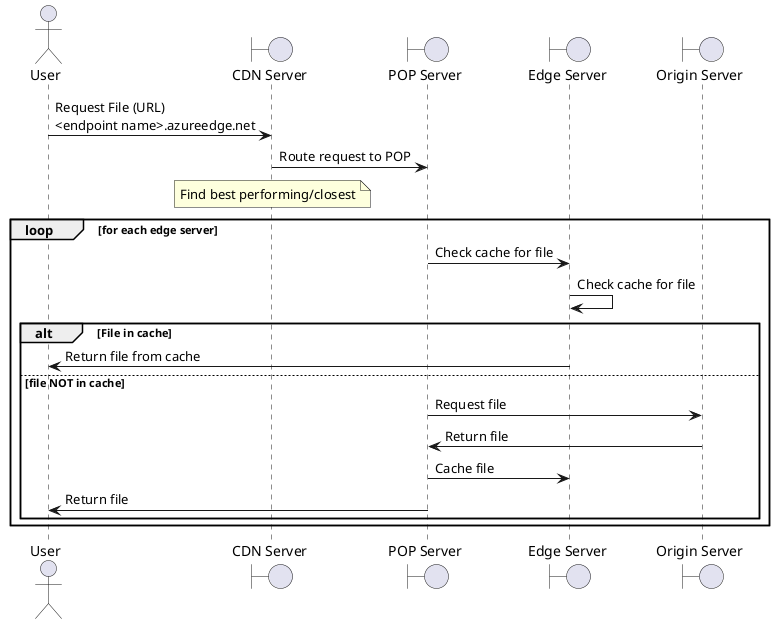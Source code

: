 @startuml
actor User as Alice
boundary "CDN Server" as CDN
boundary "POP Server" as POP
boundary "Edge Server" as edge
boundary "Origin Server" as Origin

Alice -> CDN: Request File (URL)\n<endpoint name>.azureedge.net
CDN -> POP: Route request to POP
note over CDN
Find best performing/closest
end note

loop for each edge server
    POP -> edge: Check cache for file
    edge -> edge: Check cache for file
    alt File in cache
        edge -> Alice: Return file from cache

    else file NOT in cache
        POP -> Origin: Request file
        Origin -> POP: Return file
        POP -> edge: Cache file
        POP -> Alice: Return file
    end
end

@enduml
